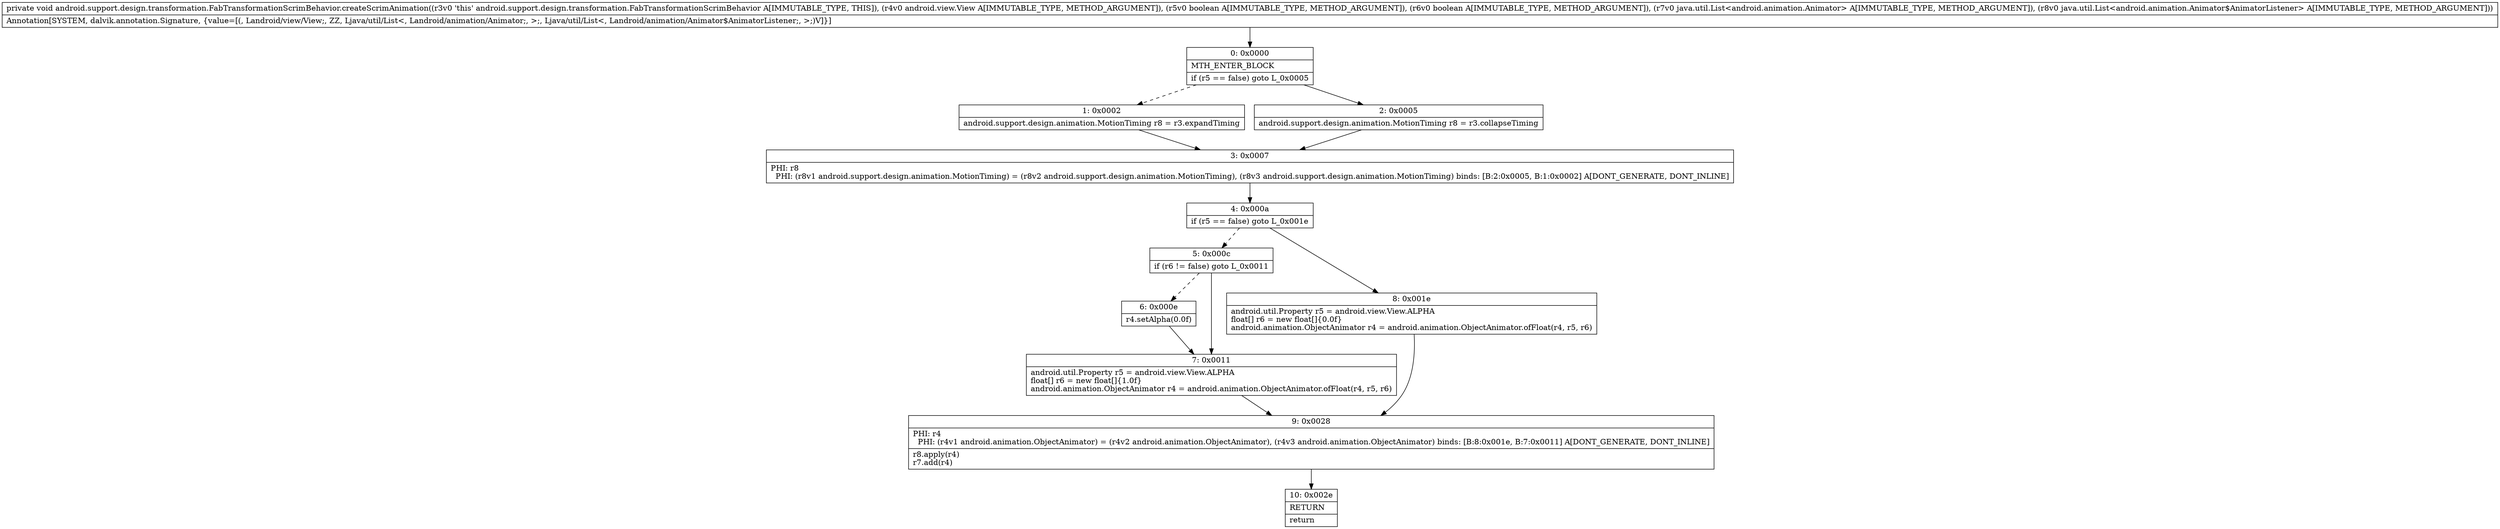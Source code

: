 digraph "CFG forandroid.support.design.transformation.FabTransformationScrimBehavior.createScrimAnimation(Landroid\/view\/View;ZZLjava\/util\/List;Ljava\/util\/List;)V" {
Node_0 [shape=record,label="{0\:\ 0x0000|MTH_ENTER_BLOCK\l|if (r5 == false) goto L_0x0005\l}"];
Node_1 [shape=record,label="{1\:\ 0x0002|android.support.design.animation.MotionTiming r8 = r3.expandTiming\l}"];
Node_2 [shape=record,label="{2\:\ 0x0005|android.support.design.animation.MotionTiming r8 = r3.collapseTiming\l}"];
Node_3 [shape=record,label="{3\:\ 0x0007|PHI: r8 \l  PHI: (r8v1 android.support.design.animation.MotionTiming) = (r8v2 android.support.design.animation.MotionTiming), (r8v3 android.support.design.animation.MotionTiming) binds: [B:2:0x0005, B:1:0x0002] A[DONT_GENERATE, DONT_INLINE]\l}"];
Node_4 [shape=record,label="{4\:\ 0x000a|if (r5 == false) goto L_0x001e\l}"];
Node_5 [shape=record,label="{5\:\ 0x000c|if (r6 != false) goto L_0x0011\l}"];
Node_6 [shape=record,label="{6\:\ 0x000e|r4.setAlpha(0.0f)\l}"];
Node_7 [shape=record,label="{7\:\ 0x0011|android.util.Property r5 = android.view.View.ALPHA\lfloat[] r6 = new float[]\{1.0f\}\landroid.animation.ObjectAnimator r4 = android.animation.ObjectAnimator.ofFloat(r4, r5, r6)\l}"];
Node_8 [shape=record,label="{8\:\ 0x001e|android.util.Property r5 = android.view.View.ALPHA\lfloat[] r6 = new float[]\{0.0f\}\landroid.animation.ObjectAnimator r4 = android.animation.ObjectAnimator.ofFloat(r4, r5, r6)\l}"];
Node_9 [shape=record,label="{9\:\ 0x0028|PHI: r4 \l  PHI: (r4v1 android.animation.ObjectAnimator) = (r4v2 android.animation.ObjectAnimator), (r4v3 android.animation.ObjectAnimator) binds: [B:8:0x001e, B:7:0x0011] A[DONT_GENERATE, DONT_INLINE]\l|r8.apply(r4)\lr7.add(r4)\l}"];
Node_10 [shape=record,label="{10\:\ 0x002e|RETURN\l|return\l}"];
MethodNode[shape=record,label="{private void android.support.design.transformation.FabTransformationScrimBehavior.createScrimAnimation((r3v0 'this' android.support.design.transformation.FabTransformationScrimBehavior A[IMMUTABLE_TYPE, THIS]), (r4v0 android.view.View A[IMMUTABLE_TYPE, METHOD_ARGUMENT]), (r5v0 boolean A[IMMUTABLE_TYPE, METHOD_ARGUMENT]), (r6v0 boolean A[IMMUTABLE_TYPE, METHOD_ARGUMENT]), (r7v0 java.util.List\<android.animation.Animator\> A[IMMUTABLE_TYPE, METHOD_ARGUMENT]), (r8v0 java.util.List\<android.animation.Animator$AnimatorListener\> A[IMMUTABLE_TYPE, METHOD_ARGUMENT]))  | Annotation[SYSTEM, dalvik.annotation.Signature, \{value=[(, Landroid\/view\/View;, ZZ, Ljava\/util\/List\<, Landroid\/animation\/Animator;, \>;, Ljava\/util\/List\<, Landroid\/animation\/Animator$AnimatorListener;, \>;)V]\}]\l}"];
MethodNode -> Node_0;
Node_0 -> Node_1[style=dashed];
Node_0 -> Node_2;
Node_1 -> Node_3;
Node_2 -> Node_3;
Node_3 -> Node_4;
Node_4 -> Node_5[style=dashed];
Node_4 -> Node_8;
Node_5 -> Node_6[style=dashed];
Node_5 -> Node_7;
Node_6 -> Node_7;
Node_7 -> Node_9;
Node_8 -> Node_9;
Node_9 -> Node_10;
}

